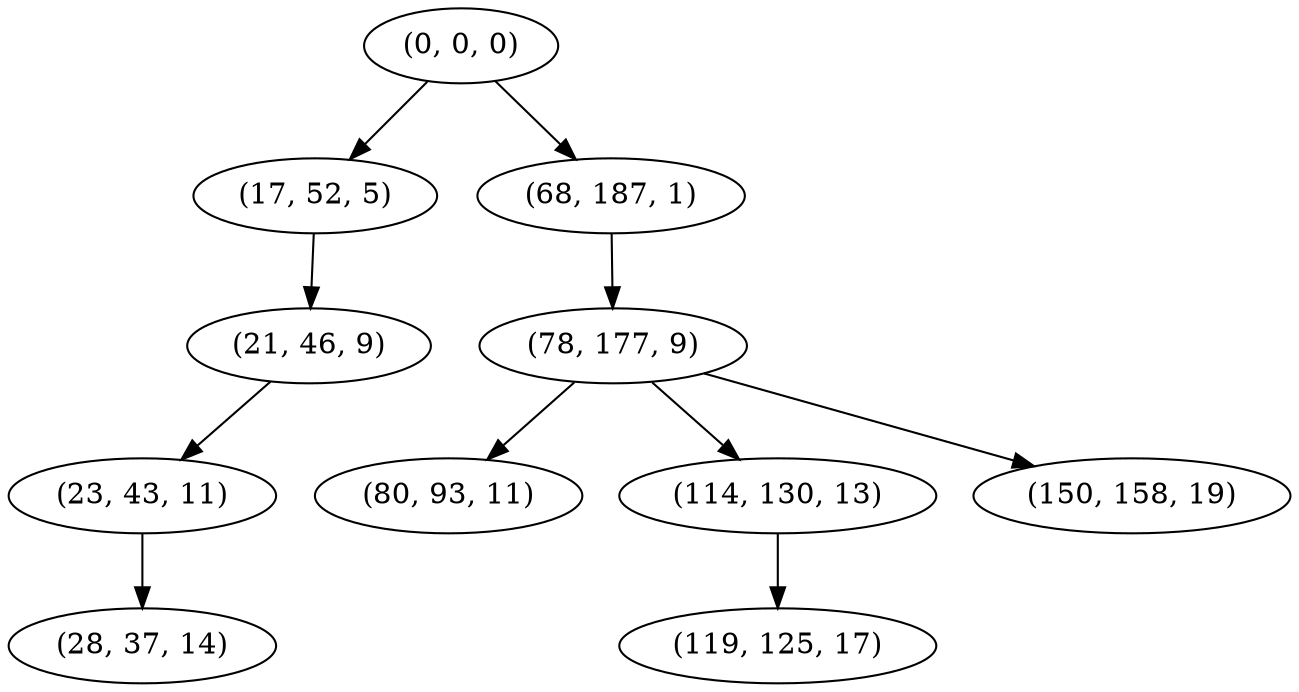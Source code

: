 digraph tree {
    "(0, 0, 0)";
    "(17, 52, 5)";
    "(21, 46, 9)";
    "(23, 43, 11)";
    "(28, 37, 14)";
    "(68, 187, 1)";
    "(78, 177, 9)";
    "(80, 93, 11)";
    "(114, 130, 13)";
    "(119, 125, 17)";
    "(150, 158, 19)";
    "(0, 0, 0)" -> "(17, 52, 5)";
    "(0, 0, 0)" -> "(68, 187, 1)";
    "(17, 52, 5)" -> "(21, 46, 9)";
    "(21, 46, 9)" -> "(23, 43, 11)";
    "(23, 43, 11)" -> "(28, 37, 14)";
    "(68, 187, 1)" -> "(78, 177, 9)";
    "(78, 177, 9)" -> "(80, 93, 11)";
    "(78, 177, 9)" -> "(114, 130, 13)";
    "(78, 177, 9)" -> "(150, 158, 19)";
    "(114, 130, 13)" -> "(119, 125, 17)";
}
